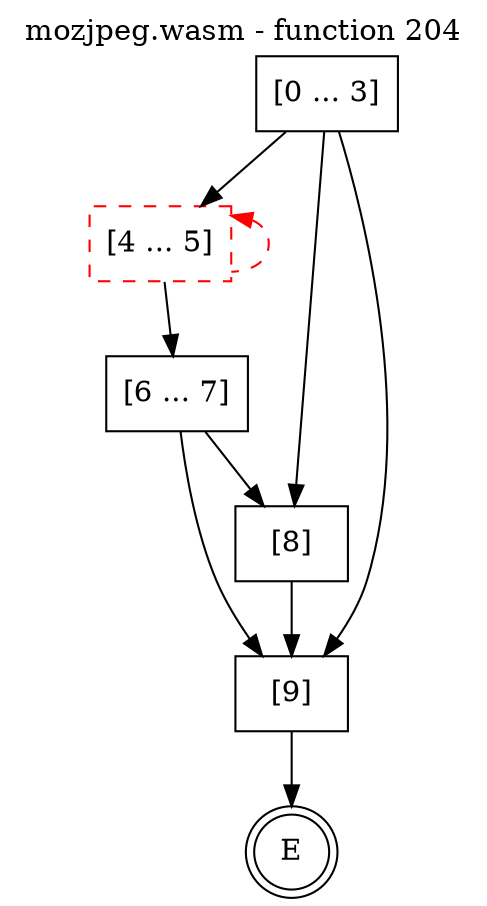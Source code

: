 digraph finite_state_machine {
    label = "mozjpeg.wasm - function 204"
    labelloc =  t
    labelfontsize = 16
    labelfontcolor = black
    labelfontname = "Helvetica"
    node [shape = doublecircle]; E ;
    node [shape = box];
    node [shape=box, color=black, style=solid] 0[label="[0 ... 3]"]
    node [shape=box, color=red, style=dashed] 4[label="[4 ... 5]"]
    node [shape=box, color=black, style=solid] 6[label="[6 ... 7]"]
    node [shape=box, color=black, style=solid] 8[label="[8]"]
    node [shape=box, color=black, style=solid] 9[label="[9]"]
    0 -> 4;
    0 -> 8;
    0 -> 9;
    4 -> 6;
    4 -> 4[style="dashed" color="red" dir=back];
    6 -> 8;
    6 -> 9;
    8 -> 9;
    9 -> E;
}
